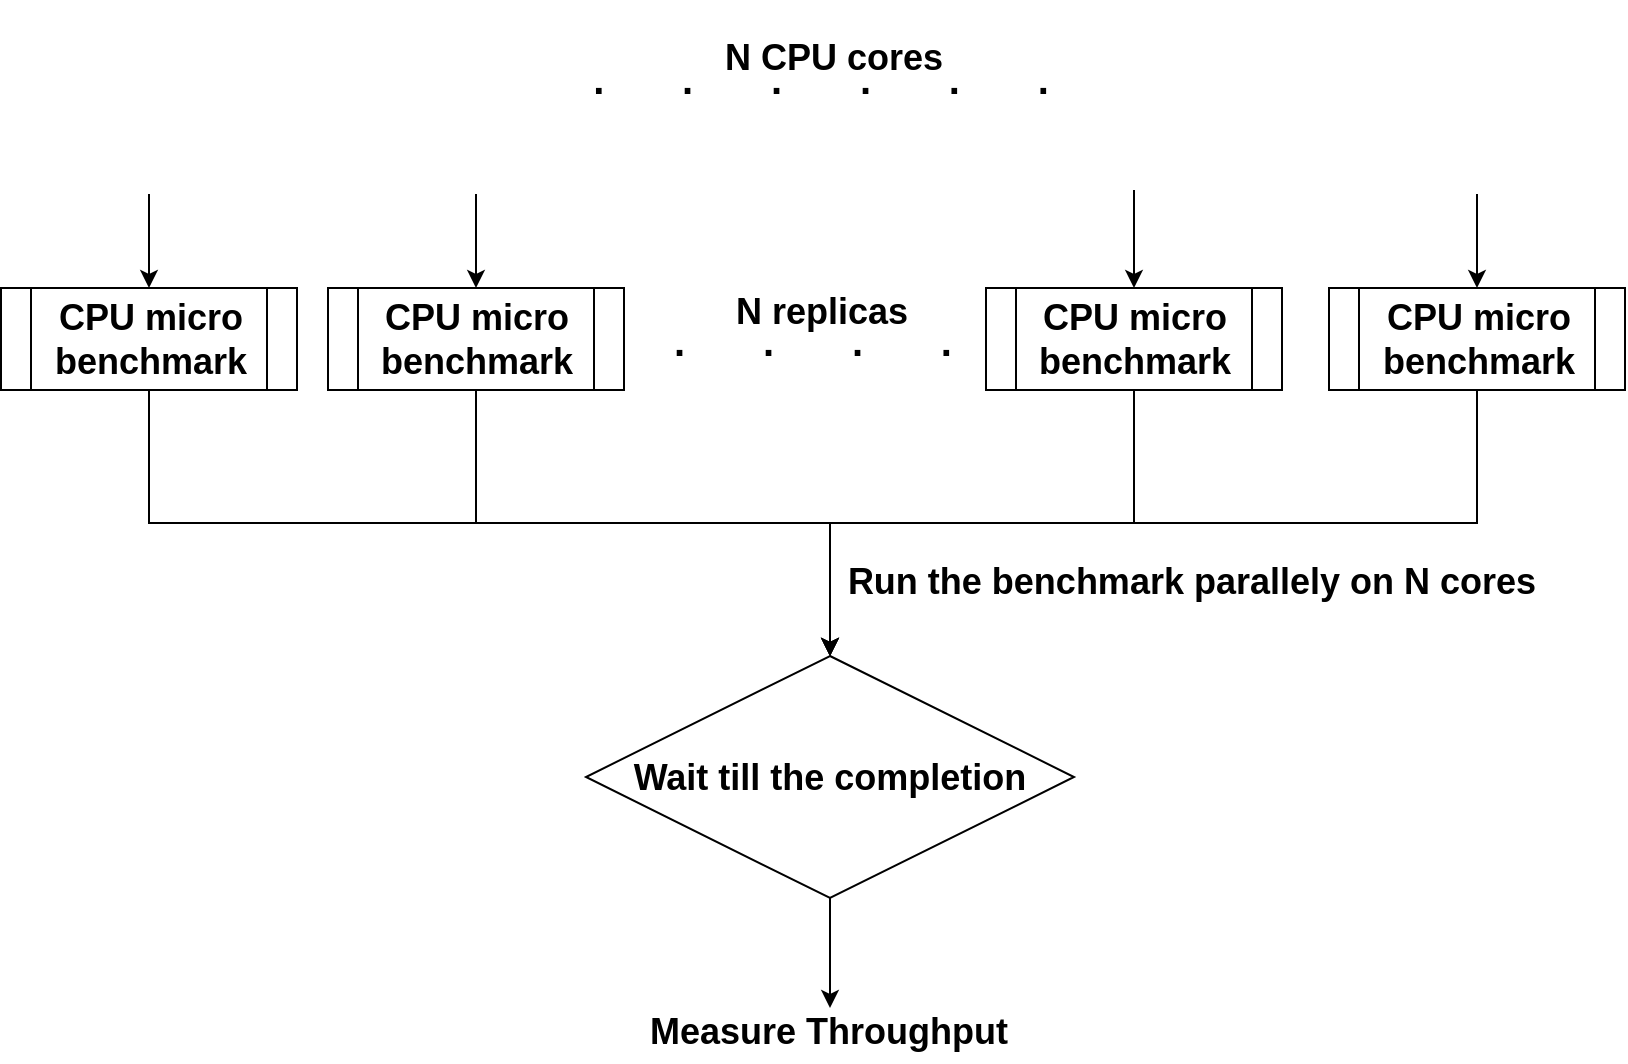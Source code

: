 <mxfile version="18.0.8" type="google"><diagram id="obAdlKLaemnMYalywY4Z" name="Page-1"><mxGraphModel grid="0" page="1" gridSize="10" guides="1" tooltips="1" connect="1" arrows="1" fold="1" pageScale="1" pageWidth="850" pageHeight="1100" math="0" shadow="0"><root><mxCell id="0"/><mxCell id="1" parent="0"/><mxCell id="JAC_3PkpctTeo6-fxwzz-22" value="" style="edgeStyle=orthogonalEdgeStyle;rounded=0;orthogonalLoop=1;jettySize=auto;html=1;fontSize=18;" edge="1" parent="1" source="JAC_3PkpctTeo6-fxwzz-2" target="JAC_3PkpctTeo6-fxwzz-13"><mxGeometry relative="1" as="geometry"/></mxCell><mxCell id="JAC_3PkpctTeo6-fxwzz-2" value="" style="shape=image;html=1;verticalAlign=top;verticalLabelPosition=bottom;labelBackgroundColor=#ffffff;imageAspect=0;aspect=fixed;image=https://cdn1.iconfinder.com/data/icons/unicons-line-vol-5/24/processor-128.png;fillColor=none;" vertex="1" parent="1"><mxGeometry x="35" y="226" width="95" height="95" as="geometry"/></mxCell><mxCell id="JAC_3PkpctTeo6-fxwzz-10" value="&lt;b style=&quot;font-size: 20px;&quot;&gt;.&lt;span style=&quot;white-space: pre;&quot;&gt;&#9;&lt;/span&gt;.&lt;span style=&quot;white-space: pre;&quot;&gt;&#9;&lt;/span&gt;.&lt;span style=&quot;white-space: pre;&quot;&gt;&#9;&lt;/span&gt;.&lt;span style=&quot;white-space: pre;&quot;&gt;&#9;&lt;/span&gt;.&lt;span style=&quot;white-space: pre;&quot;&gt;&#9;&lt;/span&gt;.&lt;/b&gt;" style="text;html=1;strokeColor=none;fillColor=none;align=center;verticalAlign=middle;whiteSpace=wrap;rounded=0;" vertex="1" parent="1"><mxGeometry x="342" y="248" width="153" height="30" as="geometry"/></mxCell><mxCell id="JAC_3PkpctTeo6-fxwzz-11" value="&lt;font style=&quot;font-size: 18px;&quot;&gt;&lt;b&gt;N CPU cores&lt;/b&gt;&lt;/font&gt;" style="text;html=1;strokeColor=none;fillColor=none;align=center;verticalAlign=middle;whiteSpace=wrap;rounded=0;fontSize=20;" vertex="1" parent="1"><mxGeometry x="333" y="241" width="184" height="21" as="geometry"/></mxCell><mxCell id="JAC_3PkpctTeo6-fxwzz-30" style="edgeStyle=orthogonalEdgeStyle;rounded=0;orthogonalLoop=1;jettySize=auto;html=1;exitX=0.5;exitY=1;exitDx=0;exitDy=0;fontSize=18;" edge="1" parent="1" source="JAC_3PkpctTeo6-fxwzz-13" target="JAC_3PkpctTeo6-fxwzz-29"><mxGeometry relative="1" as="geometry"/></mxCell><mxCell id="JAC_3PkpctTeo6-fxwzz-13" value="&lt;font size=&quot;1&quot; style=&quot;&quot;&gt;&lt;b style=&quot;font-size: 18px;&quot;&gt;CPU micro benchmark&lt;/b&gt;&lt;/font&gt;" style="shape=process;whiteSpace=wrap;html=1;backgroundOutline=1;fontSize=18;" vertex="1" parent="1"><mxGeometry x="8.5" y="368" width="148" height="51" as="geometry"/></mxCell><mxCell id="JAC_3PkpctTeo6-fxwzz-24" value="" style="edgeStyle=orthogonalEdgeStyle;rounded=0;orthogonalLoop=1;jettySize=auto;html=1;fontSize=18;" edge="1" parent="1" source="JAC_3PkpctTeo6-fxwzz-14" target="JAC_3PkpctTeo6-fxwzz-19"><mxGeometry relative="1" as="geometry"/></mxCell><mxCell id="JAC_3PkpctTeo6-fxwzz-14" value="" style="shape=image;html=1;verticalAlign=top;verticalLabelPosition=bottom;labelBackgroundColor=#ffffff;imageAspect=0;aspect=fixed;image=https://cdn1.iconfinder.com/data/icons/unicons-line-vol-5/24/processor-128.png;fillColor=none;" vertex="1" parent="1"><mxGeometry x="527.5" y="224" width="95" height="95" as="geometry"/></mxCell><mxCell id="JAC_3PkpctTeo6-fxwzz-23" value="" style="edgeStyle=orthogonalEdgeStyle;rounded=0;orthogonalLoop=1;jettySize=auto;html=1;fontSize=18;" edge="1" parent="1" source="JAC_3PkpctTeo6-fxwzz-16" target="JAC_3PkpctTeo6-fxwzz-18"><mxGeometry relative="1" as="geometry"/></mxCell><mxCell id="JAC_3PkpctTeo6-fxwzz-16" value="" style="shape=image;html=1;verticalAlign=top;verticalLabelPosition=bottom;labelBackgroundColor=#ffffff;imageAspect=0;aspect=fixed;image=https://cdn1.iconfinder.com/data/icons/unicons-line-vol-5/24/processor-128.png;fillColor=none;" vertex="1" parent="1"><mxGeometry x="198.5" y="226" width="95" height="95" as="geometry"/></mxCell><mxCell id="JAC_3PkpctTeo6-fxwzz-33" style="edgeStyle=orthogonalEdgeStyle;rounded=0;orthogonalLoop=1;jettySize=auto;html=1;exitX=0.5;exitY=1;exitDx=0;exitDy=0;entryX=0.5;entryY=0;entryDx=0;entryDy=0;fontSize=18;" edge="1" parent="1" source="JAC_3PkpctTeo6-fxwzz-18" target="JAC_3PkpctTeo6-fxwzz-29"><mxGeometry relative="1" as="geometry"/></mxCell><mxCell id="JAC_3PkpctTeo6-fxwzz-18" value="&lt;b&gt;CPU micro benchmark&lt;/b&gt;" style="shape=process;whiteSpace=wrap;html=1;backgroundOutline=1;fontSize=18;" vertex="1" parent="1"><mxGeometry x="172" y="368" width="148" height="51" as="geometry"/></mxCell><mxCell id="JAC_3PkpctTeo6-fxwzz-34" style="edgeStyle=orthogonalEdgeStyle;rounded=0;orthogonalLoop=1;jettySize=auto;html=1;exitX=0.5;exitY=1;exitDx=0;exitDy=0;fontSize=18;" edge="1" parent="1" source="JAC_3PkpctTeo6-fxwzz-19" target="JAC_3PkpctTeo6-fxwzz-29"><mxGeometry relative="1" as="geometry"/></mxCell><mxCell id="JAC_3PkpctTeo6-fxwzz-19" value="&lt;b&gt;CPU micro benchmark&lt;/b&gt;" style="shape=process;whiteSpace=wrap;html=1;backgroundOutline=1;fontSize=18;" vertex="1" parent="1"><mxGeometry x="501" y="368" width="148" height="51" as="geometry"/></mxCell><mxCell id="JAC_3PkpctTeo6-fxwzz-25" value="" style="edgeStyle=orthogonalEdgeStyle;rounded=0;orthogonalLoop=1;jettySize=auto;html=1;fontSize=18;" edge="1" parent="1" source="JAC_3PkpctTeo6-fxwzz-20" target="JAC_3PkpctTeo6-fxwzz-21"><mxGeometry relative="1" as="geometry"/></mxCell><mxCell id="JAC_3PkpctTeo6-fxwzz-20" value="" style="shape=image;html=1;verticalAlign=top;verticalLabelPosition=bottom;labelBackgroundColor=#ffffff;imageAspect=0;aspect=fixed;image=https://cdn1.iconfinder.com/data/icons/unicons-line-vol-5/24/processor-128.png;fillColor=none;" vertex="1" parent="1"><mxGeometry x="699" y="226" width="95" height="95" as="geometry"/></mxCell><mxCell id="JAC_3PkpctTeo6-fxwzz-35" style="edgeStyle=orthogonalEdgeStyle;rounded=0;orthogonalLoop=1;jettySize=auto;html=1;exitX=0.5;exitY=1;exitDx=0;exitDy=0;fontSize=18;" edge="1" parent="1" source="JAC_3PkpctTeo6-fxwzz-21" target="JAC_3PkpctTeo6-fxwzz-29"><mxGeometry relative="1" as="geometry"/></mxCell><mxCell id="JAC_3PkpctTeo6-fxwzz-21" value="&lt;b&gt;CPU micro benchmark&lt;/b&gt;" style="shape=process;whiteSpace=wrap;html=1;backgroundOutline=1;fontSize=18;" vertex="1" parent="1"><mxGeometry x="672.5" y="368" width="148" height="51" as="geometry"/></mxCell><mxCell id="JAC_3PkpctTeo6-fxwzz-38" value="" style="edgeStyle=orthogonalEdgeStyle;rounded=0;orthogonalLoop=1;jettySize=auto;html=1;fontSize=18;" edge="1" parent="1" source="JAC_3PkpctTeo6-fxwzz-29"><mxGeometry relative="1" as="geometry"><mxPoint x="423" y="728" as="targetPoint"/></mxGeometry></mxCell><mxCell id="JAC_3PkpctTeo6-fxwzz-29" value="&lt;b&gt;Wait till the completion&lt;/b&gt;" style="rhombus;whiteSpace=wrap;html=1;fontSize=18;" vertex="1" parent="1"><mxGeometry x="301" y="552" width="244" height="121" as="geometry"/></mxCell><mxCell id="JAC_3PkpctTeo6-fxwzz-36" value="&lt;b&gt;Run the benchmark parallely on N cores&lt;/b&gt;" style="text;html=1;strokeColor=none;fillColor=none;align=center;verticalAlign=middle;whiteSpace=wrap;rounded=0;fontSize=18;" vertex="1" parent="1"><mxGeometry x="423" y="500" width="362" height="30" as="geometry"/></mxCell><mxCell id="Kq2xWXQ8aeDLtldE6OVW-1" value="&lt;b style=&quot;font-size: 18px;&quot;&gt;Measure Throughput&amp;nbsp;&lt;/b&gt;" style="text;html=1;strokeColor=none;fillColor=none;align=center;verticalAlign=middle;whiteSpace=wrap;rounded=0;" vertex="1" parent="1"><mxGeometry x="304" y="725" width="242" height="30" as="geometry"/></mxCell><mxCell id="JAC_3PkpctTeo6-fxwzz-39" value="&lt;b style=&quot;font-size: 20px;&quot;&gt;.&lt;span style=&quot;white-space: pre;&quot;&gt;&#9;&lt;/span&gt;.&lt;span style=&quot;white-space: pre;&quot;&gt;&#9;&lt;/span&gt;.&lt;span style=&quot;white-space: pre;&quot;&gt;&#9;&lt;/span&gt;.&lt;/b&gt;" style="text;html=1;strokeColor=none;fillColor=none;align=center;verticalAlign=middle;whiteSpace=wrap;rounded=0;" vertex="1" parent="1"><mxGeometry x="338" y="378.5" width="153" height="30" as="geometry"/></mxCell><mxCell id="JAC_3PkpctTeo6-fxwzz-40" value="&lt;font style=&quot;font-size: 18px;&quot;&gt;&lt;b&gt;N replicas&lt;/b&gt;&lt;/font&gt;" style="text;html=1;strokeColor=none;fillColor=none;align=center;verticalAlign=middle;whiteSpace=wrap;rounded=0;fontSize=20;" vertex="1" parent="1"><mxGeometry x="326.5" y="368" width="184" height="21" as="geometry"/></mxCell></root></mxGraphModel></diagram></mxfile>